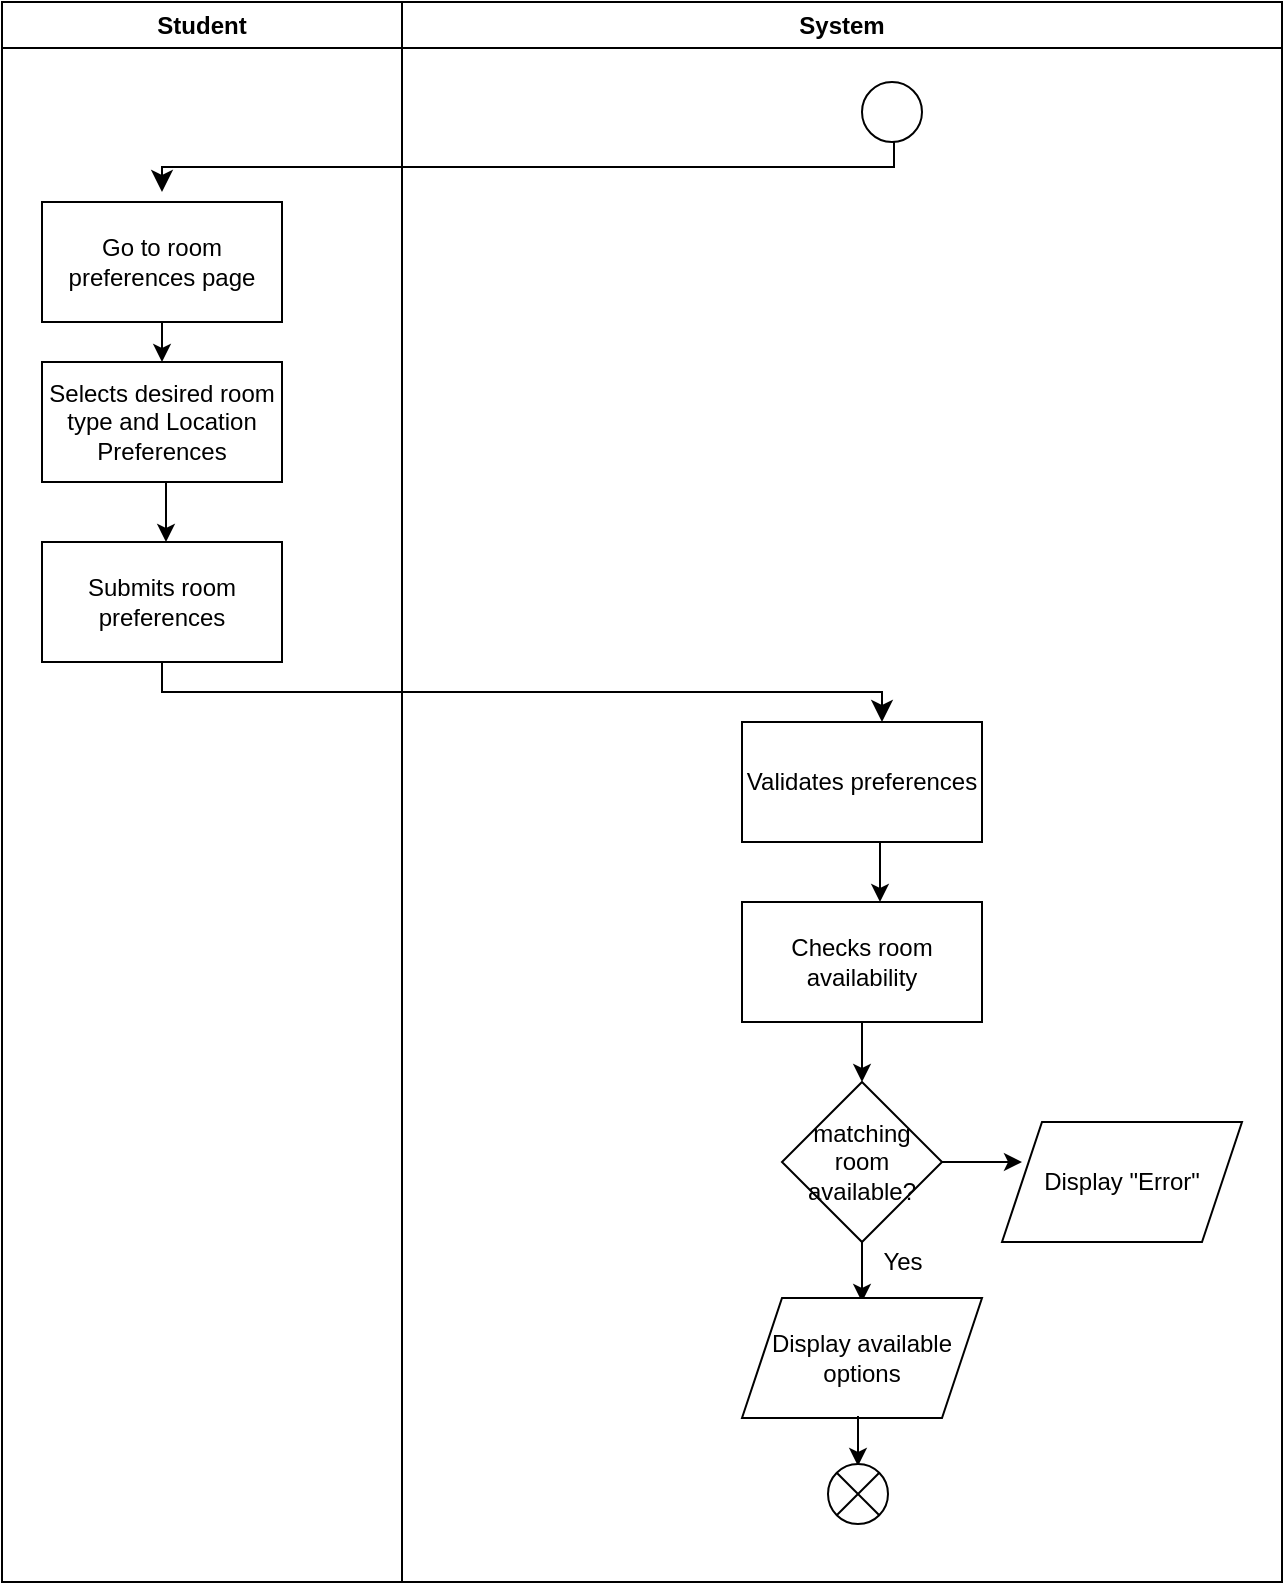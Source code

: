 <mxfile>
    <diagram id="5ia7FbruMWRCB2mfnTM8" name="Page-1">
        <mxGraphModel dx="457" dy="725" grid="1" gridSize="10" guides="1" tooltips="1" connect="1" arrows="1" fold="1" page="1" pageScale="1" pageWidth="850" pageHeight="1100" math="0" shadow="0">
            <root>
                <mxCell id="0"/>
                <mxCell id="1" parent="0"/>
                <mxCell id="2" value="" style="ellipse;" vertex="1" parent="1">
                    <mxGeometry x="550" y="40" width="30" height="30" as="geometry"/>
                </mxCell>
                <mxCell id="3" value="" style="edgeStyle=elbowEdgeStyle;elbow=vertical;endArrow=classic;html=1;curved=0;rounded=0;endSize=8;startSize=8;" edge="1" parent="1">
                    <mxGeometry width="50" height="50" relative="1" as="geometry">
                        <mxPoint x="566" y="70" as="sourcePoint"/>
                        <mxPoint x="200" y="95" as="targetPoint"/>
                    </mxGeometry>
                </mxCell>
                <mxCell id="4" value="Go to room preferences page" style="rounded=0;whiteSpace=wrap;html=1;" vertex="1" parent="1">
                    <mxGeometry x="140" y="100" width="120" height="60" as="geometry"/>
                </mxCell>
                <mxCell id="5" value="" style="endArrow=classic;html=1;" edge="1" parent="1">
                    <mxGeometry width="50" height="50" relative="1" as="geometry">
                        <mxPoint x="200" y="160" as="sourcePoint"/>
                        <mxPoint x="200" y="180" as="targetPoint"/>
                    </mxGeometry>
                </mxCell>
                <mxCell id="6" value="Selects desired room type and Location Preferences" style="rounded=0;whiteSpace=wrap;html=1;" vertex="1" parent="1">
                    <mxGeometry x="140" y="180" width="120" height="60" as="geometry"/>
                </mxCell>
                <mxCell id="7" value="" style="endArrow=classic;html=1;" edge="1" parent="1">
                    <mxGeometry width="50" height="50" relative="1" as="geometry">
                        <mxPoint x="202" y="240" as="sourcePoint"/>
                        <mxPoint x="202" y="270" as="targetPoint"/>
                    </mxGeometry>
                </mxCell>
                <mxCell id="8" value="Submits room preferences" style="rounded=0;whiteSpace=wrap;html=1;" vertex="1" parent="1">
                    <mxGeometry x="140" y="270" width="120" height="60" as="geometry"/>
                </mxCell>
                <mxCell id="9" value="" style="edgeStyle=elbowEdgeStyle;elbow=vertical;endArrow=classic;html=1;curved=0;rounded=0;endSize=8;startSize=8;" edge="1" parent="1">
                    <mxGeometry width="50" height="50" relative="1" as="geometry">
                        <mxPoint x="200" y="330" as="sourcePoint"/>
                        <mxPoint x="560" y="360" as="targetPoint"/>
                    </mxGeometry>
                </mxCell>
                <mxCell id="10" value="Validates preferences" style="rounded=0;whiteSpace=wrap;html=1;" vertex="1" parent="1">
                    <mxGeometry x="490" y="360" width="120" height="60" as="geometry"/>
                </mxCell>
                <mxCell id="11" value="" style="endArrow=classic;html=1;" edge="1" parent="1">
                    <mxGeometry width="50" height="50" relative="1" as="geometry">
                        <mxPoint x="559" y="420" as="sourcePoint"/>
                        <mxPoint x="559" y="450" as="targetPoint"/>
                    </mxGeometry>
                </mxCell>
                <mxCell id="12" value="Checks room availability" style="rounded=0;whiteSpace=wrap;html=1;" vertex="1" parent="1">
                    <mxGeometry x="490" y="450" width="120" height="60" as="geometry"/>
                </mxCell>
                <mxCell id="13" value="" style="endArrow=classic;html=1;" edge="1" parent="1">
                    <mxGeometry width="50" height="50" relative="1" as="geometry">
                        <mxPoint x="550" y="510" as="sourcePoint"/>
                        <mxPoint x="550" y="540" as="targetPoint"/>
                    </mxGeometry>
                </mxCell>
                <mxCell id="14" value="matching room available?" style="rhombus;whiteSpace=wrap;html=1;" vertex="1" parent="1">
                    <mxGeometry x="510" y="540" width="80" height="80" as="geometry"/>
                </mxCell>
                <mxCell id="15" value="" style="endArrow=classic;html=1;" edge="1" parent="1">
                    <mxGeometry width="50" height="50" relative="1" as="geometry">
                        <mxPoint x="550" y="620" as="sourcePoint"/>
                        <mxPoint x="550" y="650" as="targetPoint"/>
                    </mxGeometry>
                </mxCell>
                <mxCell id="16" value="Yes" style="text;html=1;align=center;verticalAlign=middle;resizable=0;points=[];autosize=1;strokeColor=none;fillColor=none;" vertex="1" parent="1">
                    <mxGeometry x="550" y="615" width="40" height="30" as="geometry"/>
                </mxCell>
                <mxCell id="17" value="Display available options" style="shape=parallelogram;perimeter=parallelogramPerimeter;whiteSpace=wrap;html=1;fixedSize=1;" vertex="1" parent="1">
                    <mxGeometry x="490" y="648" width="120" height="60" as="geometry"/>
                </mxCell>
                <mxCell id="18" value="" style="endArrow=classic;html=1;" edge="1" parent="1">
                    <mxGeometry width="50" height="50" relative="1" as="geometry">
                        <mxPoint x="590" y="580" as="sourcePoint"/>
                        <mxPoint x="630" y="580" as="targetPoint"/>
                    </mxGeometry>
                </mxCell>
                <mxCell id="19" value="Display &quot;Error&quot;" style="shape=parallelogram;perimeter=parallelogramPerimeter;whiteSpace=wrap;html=1;fixedSize=1;" vertex="1" parent="1">
                    <mxGeometry x="620" y="560" width="120" height="60" as="geometry"/>
                </mxCell>
                <mxCell id="20" value="Student" style="swimlane;whiteSpace=wrap;html=1;" vertex="1" parent="1">
                    <mxGeometry x="120" width="200" height="790" as="geometry"/>
                </mxCell>
                <mxCell id="21" value="" style="endArrow=classic;html=1;" edge="1" parent="1">
                    <mxGeometry width="50" height="50" relative="1" as="geometry">
                        <mxPoint x="548" y="707" as="sourcePoint"/>
                        <mxPoint x="548" y="732" as="targetPoint"/>
                    </mxGeometry>
                </mxCell>
                <mxCell id="22" value="" style="shape=sumEllipse;perimeter=ellipsePerimeter;whiteSpace=wrap;html=1;backgroundOutline=1;" vertex="1" parent="1">
                    <mxGeometry x="533" y="731" width="30" height="30" as="geometry"/>
                </mxCell>
                <mxCell id="23" value="System" style="swimlane;whiteSpace=wrap;html=1;" vertex="1" parent="1">
                    <mxGeometry x="320" width="440" height="790" as="geometry"/>
                </mxCell>
            </root>
        </mxGraphModel>
    </diagram>
</mxfile>